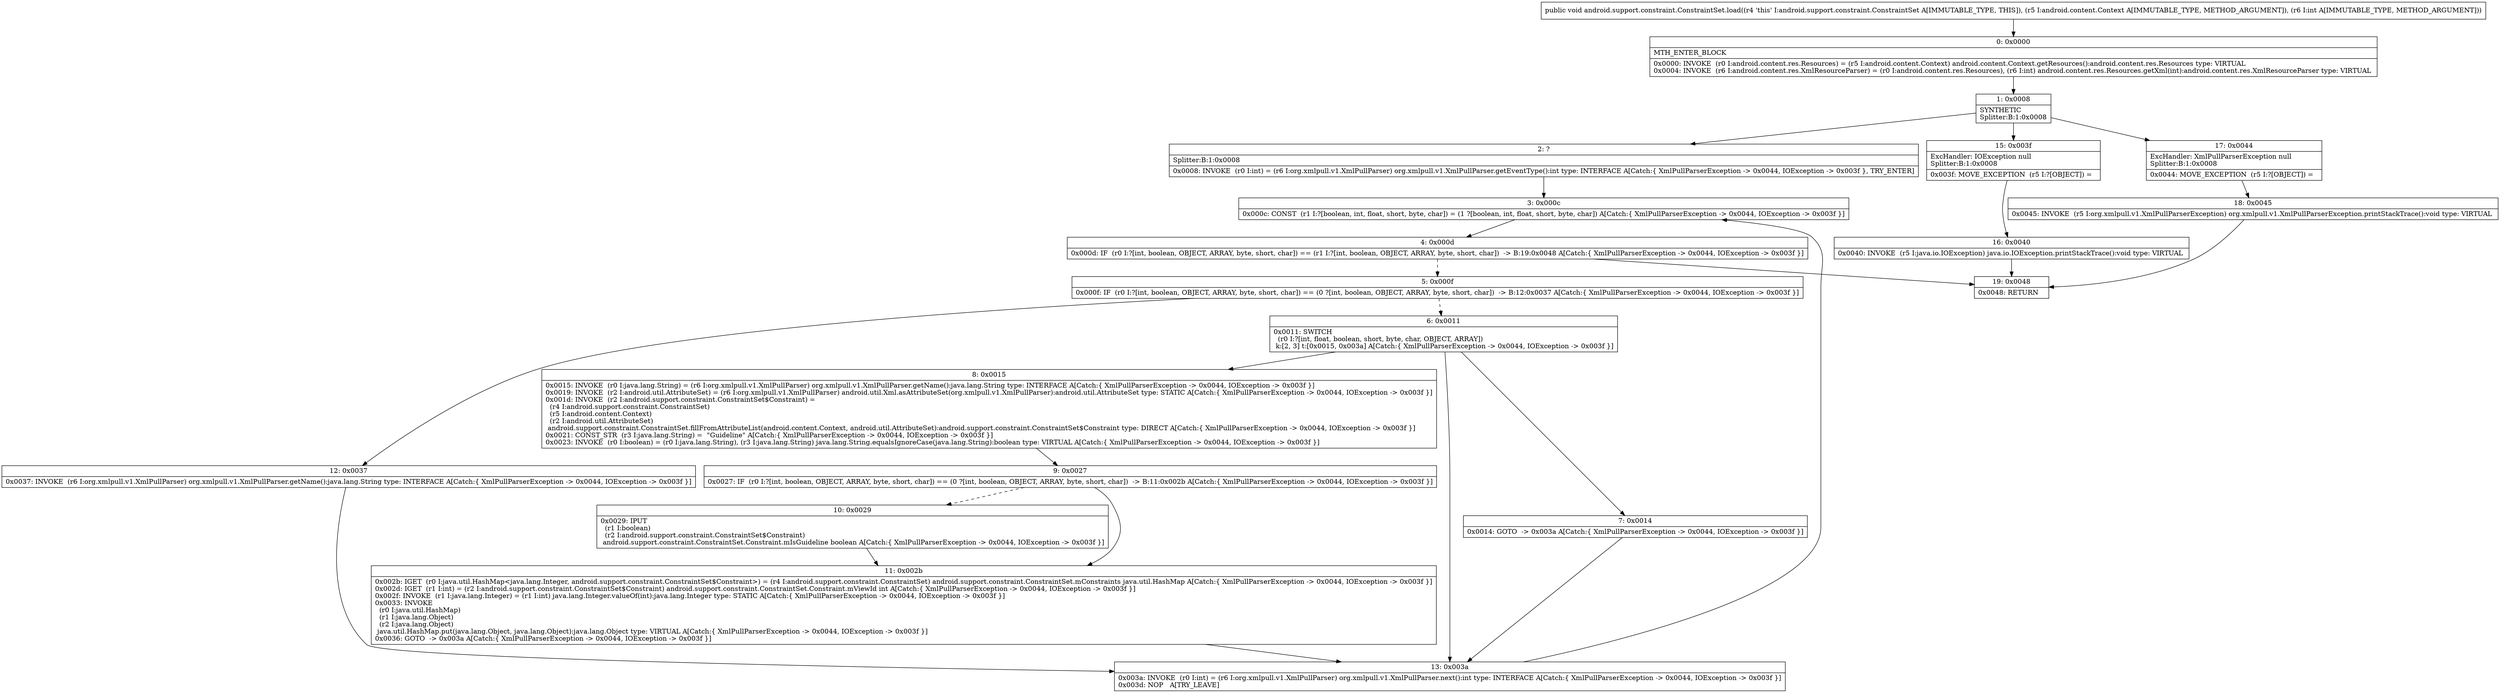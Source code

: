 digraph "CFG forandroid.support.constraint.ConstraintSet.load(Landroid\/content\/Context;I)V" {
Node_0 [shape=record,label="{0\:\ 0x0000|MTH_ENTER_BLOCK\l|0x0000: INVOKE  (r0 I:android.content.res.Resources) = (r5 I:android.content.Context) android.content.Context.getResources():android.content.res.Resources type: VIRTUAL \l0x0004: INVOKE  (r6 I:android.content.res.XmlResourceParser) = (r0 I:android.content.res.Resources), (r6 I:int) android.content.res.Resources.getXml(int):android.content.res.XmlResourceParser type: VIRTUAL \l}"];
Node_1 [shape=record,label="{1\:\ 0x0008|SYNTHETIC\lSplitter:B:1:0x0008\l}"];
Node_2 [shape=record,label="{2\:\ ?|Splitter:B:1:0x0008\l|0x0008: INVOKE  (r0 I:int) = (r6 I:org.xmlpull.v1.XmlPullParser) org.xmlpull.v1.XmlPullParser.getEventType():int type: INTERFACE A[Catch:\{ XmlPullParserException \-\> 0x0044, IOException \-\> 0x003f \}, TRY_ENTER]\l}"];
Node_3 [shape=record,label="{3\:\ 0x000c|0x000c: CONST  (r1 I:?[boolean, int, float, short, byte, char]) = (1 ?[boolean, int, float, short, byte, char]) A[Catch:\{ XmlPullParserException \-\> 0x0044, IOException \-\> 0x003f \}]\l}"];
Node_4 [shape=record,label="{4\:\ 0x000d|0x000d: IF  (r0 I:?[int, boolean, OBJECT, ARRAY, byte, short, char]) == (r1 I:?[int, boolean, OBJECT, ARRAY, byte, short, char])  \-\> B:19:0x0048 A[Catch:\{ XmlPullParserException \-\> 0x0044, IOException \-\> 0x003f \}]\l}"];
Node_5 [shape=record,label="{5\:\ 0x000f|0x000f: IF  (r0 I:?[int, boolean, OBJECT, ARRAY, byte, short, char]) == (0 ?[int, boolean, OBJECT, ARRAY, byte, short, char])  \-\> B:12:0x0037 A[Catch:\{ XmlPullParserException \-\> 0x0044, IOException \-\> 0x003f \}]\l}"];
Node_6 [shape=record,label="{6\:\ 0x0011|0x0011: SWITCH  \l  (r0 I:?[int, float, boolean, short, byte, char, OBJECT, ARRAY])\l k:[2, 3] t:[0x0015, 0x003a] A[Catch:\{ XmlPullParserException \-\> 0x0044, IOException \-\> 0x003f \}]\l}"];
Node_7 [shape=record,label="{7\:\ 0x0014|0x0014: GOTO  \-\> 0x003a A[Catch:\{ XmlPullParserException \-\> 0x0044, IOException \-\> 0x003f \}]\l}"];
Node_8 [shape=record,label="{8\:\ 0x0015|0x0015: INVOKE  (r0 I:java.lang.String) = (r6 I:org.xmlpull.v1.XmlPullParser) org.xmlpull.v1.XmlPullParser.getName():java.lang.String type: INTERFACE A[Catch:\{ XmlPullParserException \-\> 0x0044, IOException \-\> 0x003f \}]\l0x0019: INVOKE  (r2 I:android.util.AttributeSet) = (r6 I:org.xmlpull.v1.XmlPullParser) android.util.Xml.asAttributeSet(org.xmlpull.v1.XmlPullParser):android.util.AttributeSet type: STATIC A[Catch:\{ XmlPullParserException \-\> 0x0044, IOException \-\> 0x003f \}]\l0x001d: INVOKE  (r2 I:android.support.constraint.ConstraintSet$Constraint) = \l  (r4 I:android.support.constraint.ConstraintSet)\l  (r5 I:android.content.Context)\l  (r2 I:android.util.AttributeSet)\l android.support.constraint.ConstraintSet.fillFromAttributeList(android.content.Context, android.util.AttributeSet):android.support.constraint.ConstraintSet$Constraint type: DIRECT A[Catch:\{ XmlPullParserException \-\> 0x0044, IOException \-\> 0x003f \}]\l0x0021: CONST_STR  (r3 I:java.lang.String) =  \"Guideline\" A[Catch:\{ XmlPullParserException \-\> 0x0044, IOException \-\> 0x003f \}]\l0x0023: INVOKE  (r0 I:boolean) = (r0 I:java.lang.String), (r3 I:java.lang.String) java.lang.String.equalsIgnoreCase(java.lang.String):boolean type: VIRTUAL A[Catch:\{ XmlPullParserException \-\> 0x0044, IOException \-\> 0x003f \}]\l}"];
Node_9 [shape=record,label="{9\:\ 0x0027|0x0027: IF  (r0 I:?[int, boolean, OBJECT, ARRAY, byte, short, char]) == (0 ?[int, boolean, OBJECT, ARRAY, byte, short, char])  \-\> B:11:0x002b A[Catch:\{ XmlPullParserException \-\> 0x0044, IOException \-\> 0x003f \}]\l}"];
Node_10 [shape=record,label="{10\:\ 0x0029|0x0029: IPUT  \l  (r1 I:boolean)\l  (r2 I:android.support.constraint.ConstraintSet$Constraint)\l android.support.constraint.ConstraintSet.Constraint.mIsGuideline boolean A[Catch:\{ XmlPullParserException \-\> 0x0044, IOException \-\> 0x003f \}]\l}"];
Node_11 [shape=record,label="{11\:\ 0x002b|0x002b: IGET  (r0 I:java.util.HashMap\<java.lang.Integer, android.support.constraint.ConstraintSet$Constraint\>) = (r4 I:android.support.constraint.ConstraintSet) android.support.constraint.ConstraintSet.mConstraints java.util.HashMap A[Catch:\{ XmlPullParserException \-\> 0x0044, IOException \-\> 0x003f \}]\l0x002d: IGET  (r1 I:int) = (r2 I:android.support.constraint.ConstraintSet$Constraint) android.support.constraint.ConstraintSet.Constraint.mViewId int A[Catch:\{ XmlPullParserException \-\> 0x0044, IOException \-\> 0x003f \}]\l0x002f: INVOKE  (r1 I:java.lang.Integer) = (r1 I:int) java.lang.Integer.valueOf(int):java.lang.Integer type: STATIC A[Catch:\{ XmlPullParserException \-\> 0x0044, IOException \-\> 0x003f \}]\l0x0033: INVOKE  \l  (r0 I:java.util.HashMap)\l  (r1 I:java.lang.Object)\l  (r2 I:java.lang.Object)\l java.util.HashMap.put(java.lang.Object, java.lang.Object):java.lang.Object type: VIRTUAL A[Catch:\{ XmlPullParserException \-\> 0x0044, IOException \-\> 0x003f \}]\l0x0036: GOTO  \-\> 0x003a A[Catch:\{ XmlPullParserException \-\> 0x0044, IOException \-\> 0x003f \}]\l}"];
Node_12 [shape=record,label="{12\:\ 0x0037|0x0037: INVOKE  (r6 I:org.xmlpull.v1.XmlPullParser) org.xmlpull.v1.XmlPullParser.getName():java.lang.String type: INTERFACE A[Catch:\{ XmlPullParserException \-\> 0x0044, IOException \-\> 0x003f \}]\l}"];
Node_13 [shape=record,label="{13\:\ 0x003a|0x003a: INVOKE  (r0 I:int) = (r6 I:org.xmlpull.v1.XmlPullParser) org.xmlpull.v1.XmlPullParser.next():int type: INTERFACE A[Catch:\{ XmlPullParserException \-\> 0x0044, IOException \-\> 0x003f \}]\l0x003d: NOP   A[TRY_LEAVE]\l}"];
Node_15 [shape=record,label="{15\:\ 0x003f|ExcHandler: IOException null\lSplitter:B:1:0x0008\l|0x003f: MOVE_EXCEPTION  (r5 I:?[OBJECT]) =  \l}"];
Node_16 [shape=record,label="{16\:\ 0x0040|0x0040: INVOKE  (r5 I:java.io.IOException) java.io.IOException.printStackTrace():void type: VIRTUAL \l}"];
Node_17 [shape=record,label="{17\:\ 0x0044|ExcHandler: XmlPullParserException null\lSplitter:B:1:0x0008\l|0x0044: MOVE_EXCEPTION  (r5 I:?[OBJECT]) =  \l}"];
Node_18 [shape=record,label="{18\:\ 0x0045|0x0045: INVOKE  (r5 I:org.xmlpull.v1.XmlPullParserException) org.xmlpull.v1.XmlPullParserException.printStackTrace():void type: VIRTUAL \l}"];
Node_19 [shape=record,label="{19\:\ 0x0048|0x0048: RETURN   \l}"];
MethodNode[shape=record,label="{public void android.support.constraint.ConstraintSet.load((r4 'this' I:android.support.constraint.ConstraintSet A[IMMUTABLE_TYPE, THIS]), (r5 I:android.content.Context A[IMMUTABLE_TYPE, METHOD_ARGUMENT]), (r6 I:int A[IMMUTABLE_TYPE, METHOD_ARGUMENT])) }"];
MethodNode -> Node_0;
Node_0 -> Node_1;
Node_1 -> Node_2;
Node_1 -> Node_17;
Node_1 -> Node_15;
Node_2 -> Node_3;
Node_3 -> Node_4;
Node_4 -> Node_5[style=dashed];
Node_4 -> Node_19;
Node_5 -> Node_6[style=dashed];
Node_5 -> Node_12;
Node_6 -> Node_7;
Node_6 -> Node_8;
Node_6 -> Node_13;
Node_7 -> Node_13;
Node_8 -> Node_9;
Node_9 -> Node_10[style=dashed];
Node_9 -> Node_11;
Node_10 -> Node_11;
Node_11 -> Node_13;
Node_12 -> Node_13;
Node_13 -> Node_3;
Node_15 -> Node_16;
Node_16 -> Node_19;
Node_17 -> Node_18;
Node_18 -> Node_19;
}


